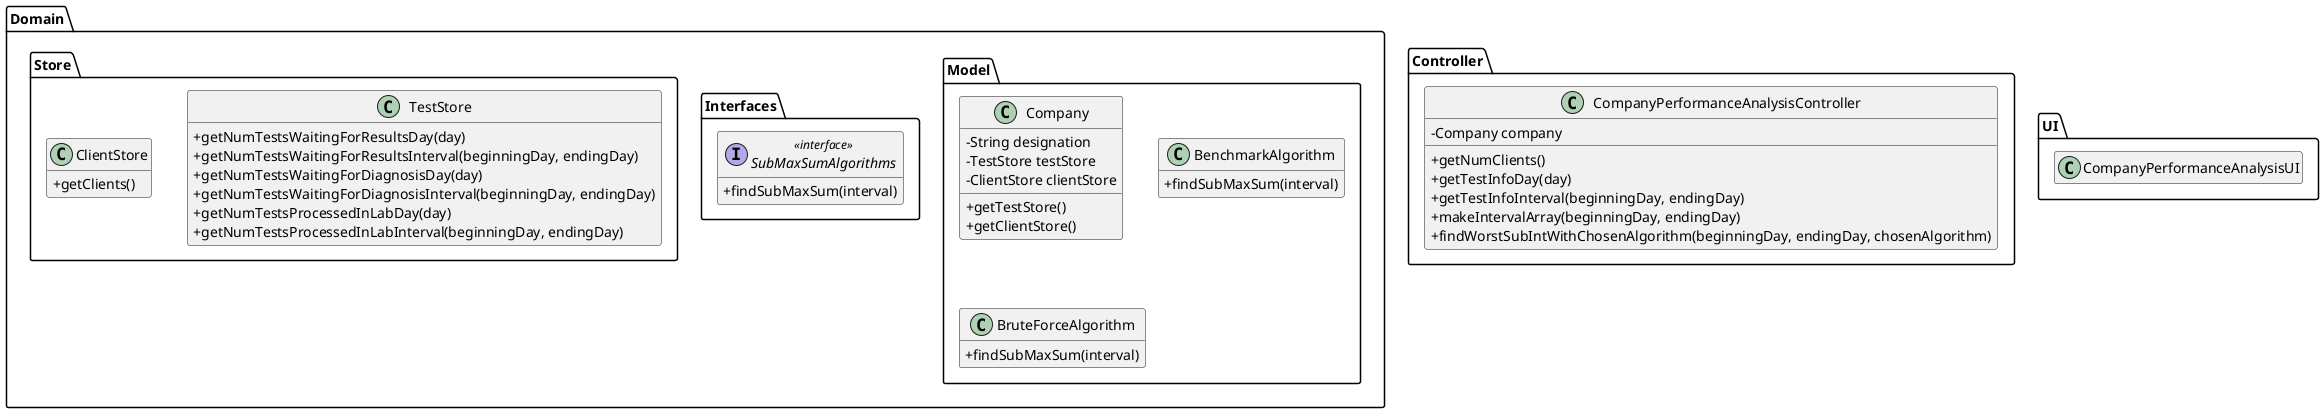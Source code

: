 @startuml
'skinparam linetype ortho
hide empty methods
hide empty attributes
'left to right direction
skinparam classAttributeIconSize 0

package Domain {

package Model{

class Company {
    -String designation
    -TestStore testStore
    -ClientStore clientStore
    +getTestStore()
    +getClientStore()
}

class BenchmarkAlgorithm{
    +findSubMaxSum(interval)
}

class BruteForceAlgorithm{
    +findSubMaxSum(interval)
}

}

package Interfaces {

interface SubMaxSumAlgorithms <<interface>> {
    +findSubMaxSum(interval)
}

}

package Store {

class TestStore {
    +getNumTestsWaitingForResultsDay(day)
    +getNumTestsWaitingForResultsInterval(beginningDay, endingDay)
    +getNumTestsWaitingForDiagnosisDay(day)
    +getNumTestsWaitingForDiagnosisInterval(beginningDay, endingDay)
    +getNumTestsProcessedInLabDay(day)
    +getNumTestsProcessedInLabInterval(beginningDay, endingDay)
}

class ClientStore {
    +getClients()
}

}

}

package Controller {

class CompanyPerformanceAnalysisController{
    -Company company
    +getNumClients()
    +getTestInfoDay(day)
    +getTestInfoInterval(beginningDay, endingDay)
    +makeIntervalArray(beginningDay, endingDay)
    +findWorstSubIntWithChosenAlgorithm(beginningDay, endingDay, chosenAlgorithm)
}

}

package UI {

class CompanyPerformanceAnalysisUI{
}

}

@enduml